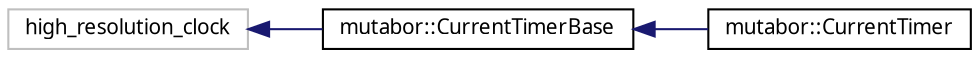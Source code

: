 digraph "Grafische Darstellung der Klassenhierarchie"
{
  edge [fontname="Sans",fontsize="10",labelfontname="Sans",labelfontsize="10"];
  node [fontname="Sans",fontsize="10",shape=record];
  rankdir="LR";
  Node303 [label="high_resolution_clock",height=0.2,width=0.4,color="grey75", fillcolor="white", style="filled"];
  Node303 -> Node0 [dir="back",color="midnightblue",fontsize="10",style="solid",fontname="Sans"];
  Node0 [label="mutabor::CurrentTimerBase",height=0.2,width=0.4,color="black", fillcolor="white", style="filled",URL="$d2/dac/classmutabor_1_1CurrentTimerBase.html"];
  Node0 -> Node1 [dir="back",color="midnightblue",fontsize="10",style="solid",fontname="Sans"];
  Node1 [label="mutabor::CurrentTimer",height=0.2,width=0.4,color="black", fillcolor="white", style="filled",URL="$d7/dda/classmutabor_1_1CurrentTimer.html",tooltip="A class for handling global timing issues. "];
}

